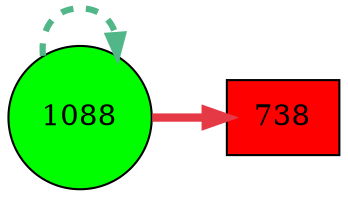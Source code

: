 digraph G{
rankdir=LR;
1088 [style=filled, shape=circle, fillcolor="#00fe00", label="1088"];
738 [style=filled, shape=box, fillcolor="#fe0000", label="738"];
1088 -> 738 [color="#e63946",penwidth=4.00];
1088 -> 1088 [color="#52b788",style=dashed,penwidth=3.00];
}